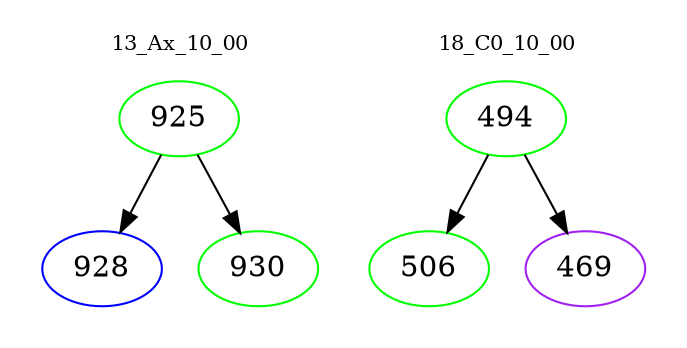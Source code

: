 digraph{
subgraph cluster_0 {
color = white
label = "13_Ax_10_00";
fontsize=10;
T0_925 [label="925", color="green"]
T0_925 -> T0_928 [color="black"]
T0_928 [label="928", color="blue"]
T0_925 -> T0_930 [color="black"]
T0_930 [label="930", color="green"]
}
subgraph cluster_1 {
color = white
label = "18_C0_10_00";
fontsize=10;
T1_494 [label="494", color="green"]
T1_494 -> T1_506 [color="black"]
T1_506 [label="506", color="green"]
T1_494 -> T1_469 [color="black"]
T1_469 [label="469", color="purple"]
}
}
